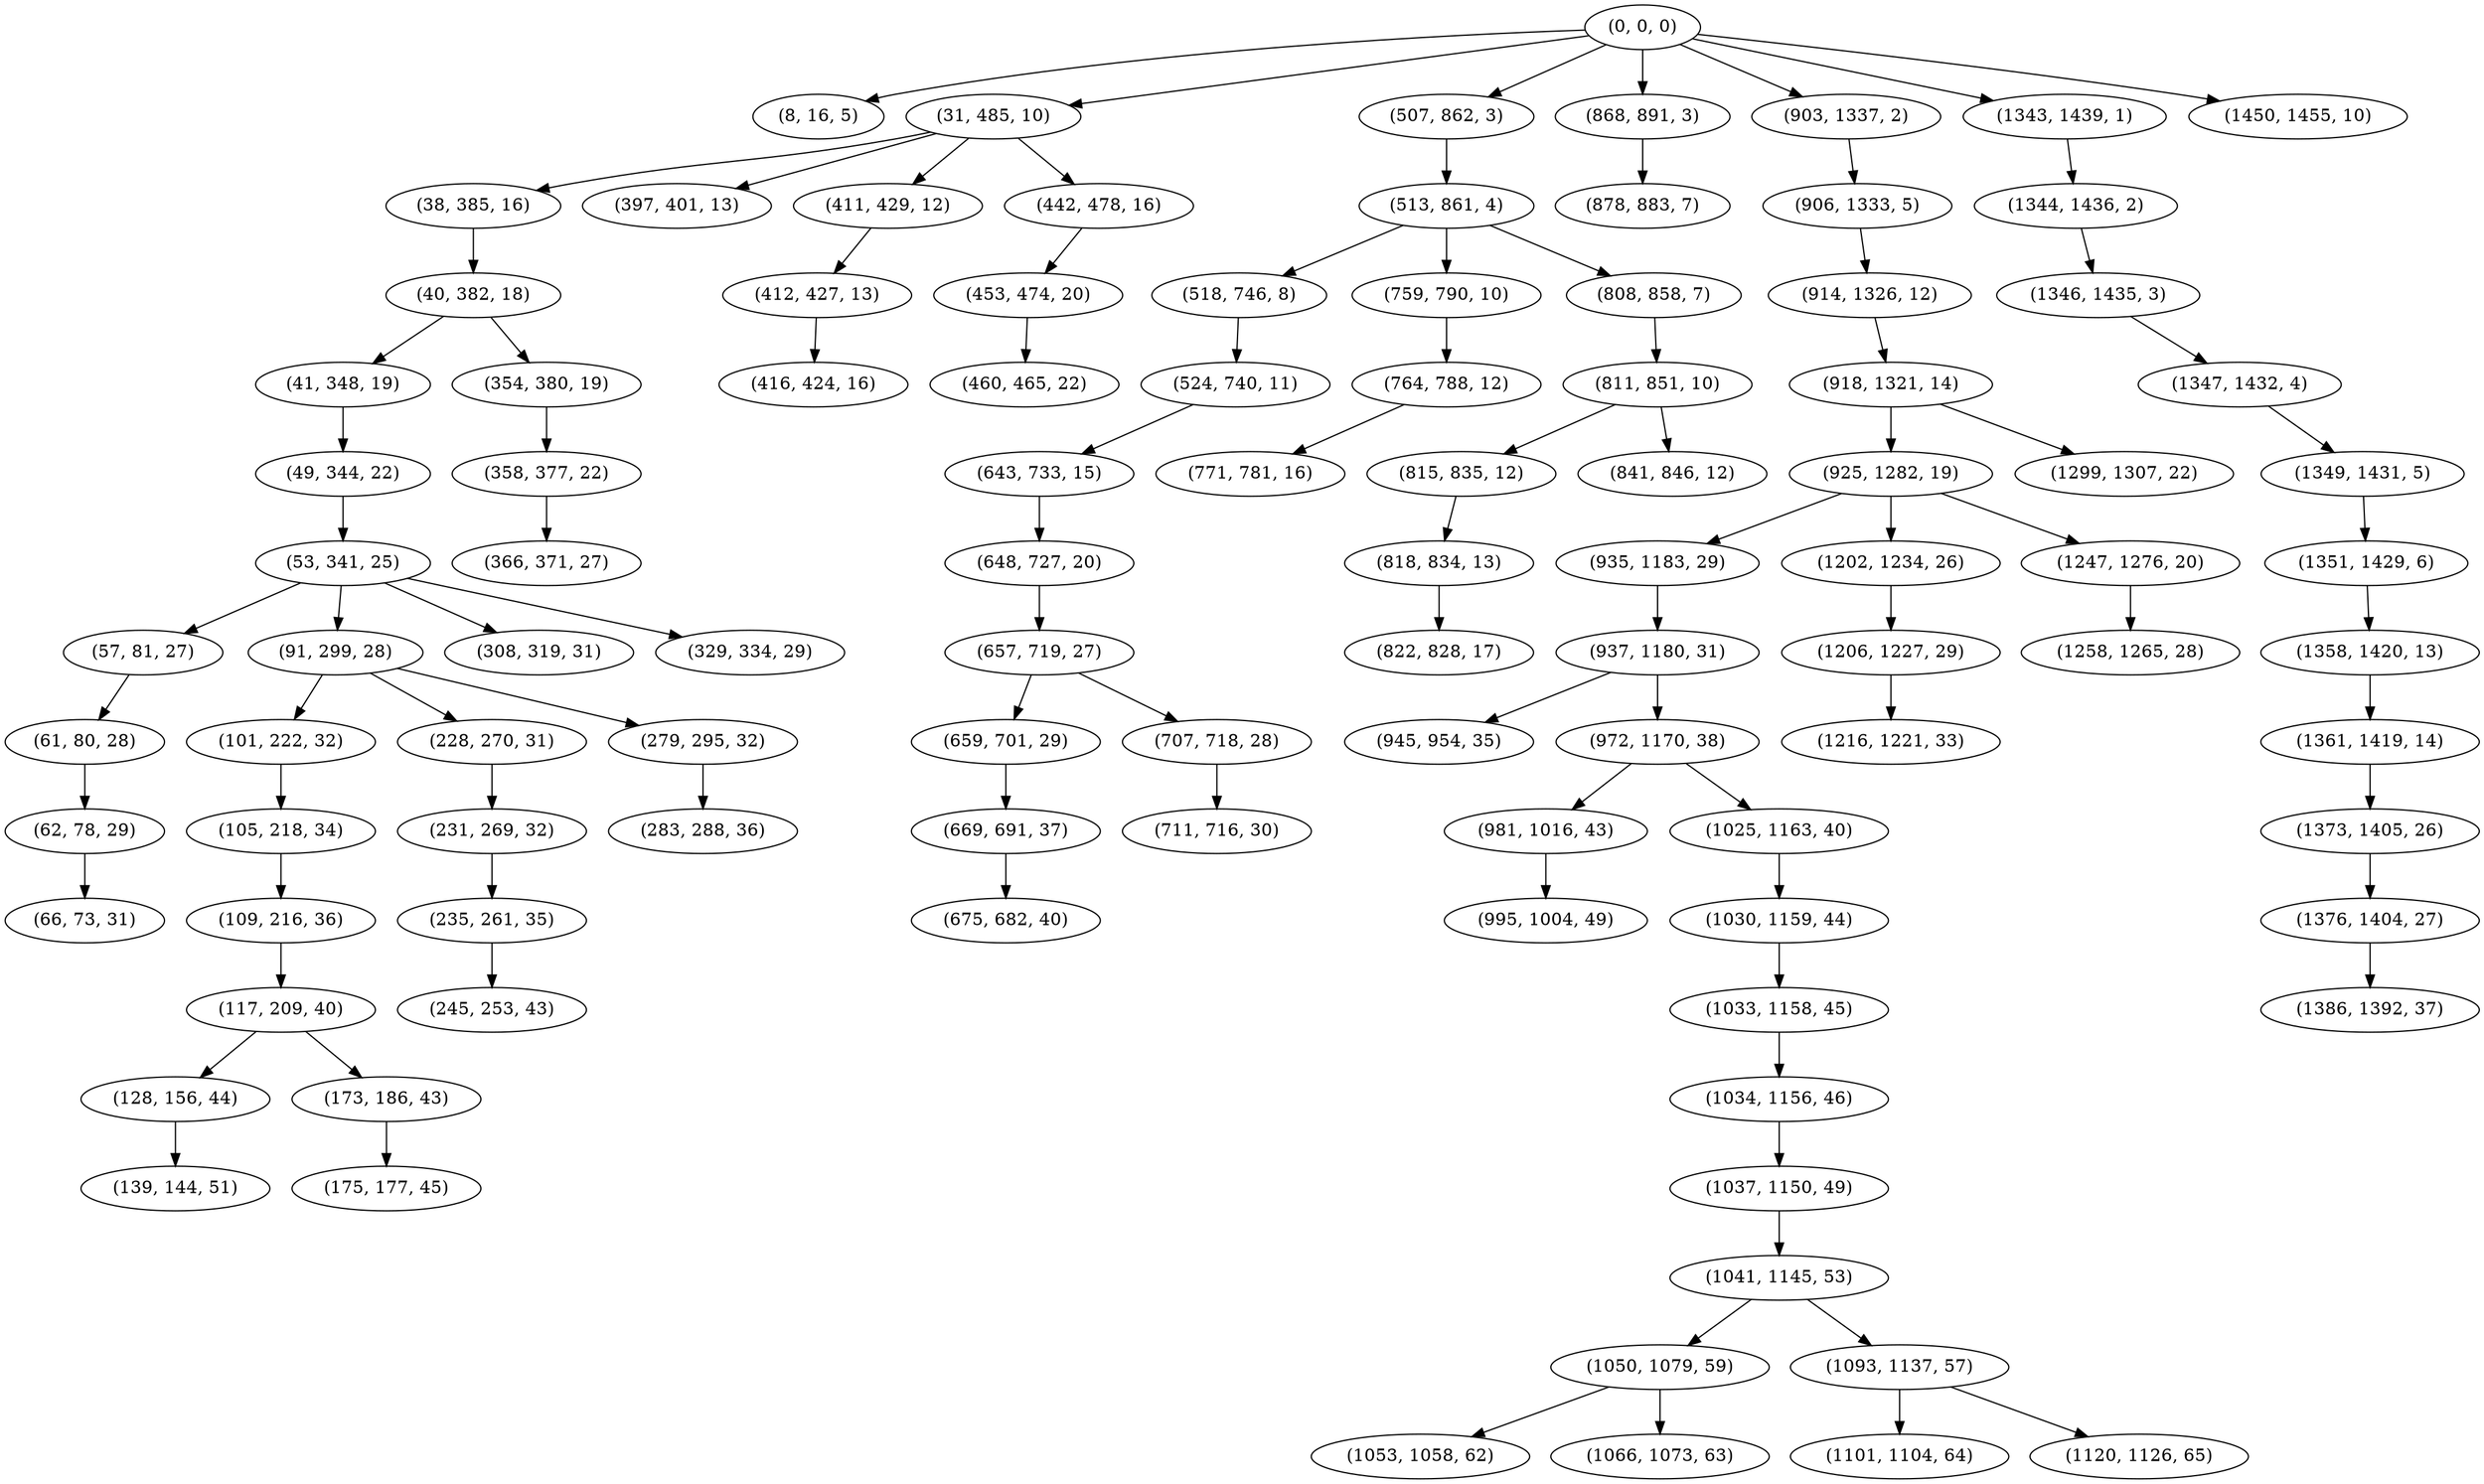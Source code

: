 digraph tree {
    "(0, 0, 0)";
    "(8, 16, 5)";
    "(31, 485, 10)";
    "(38, 385, 16)";
    "(40, 382, 18)";
    "(41, 348, 19)";
    "(49, 344, 22)";
    "(53, 341, 25)";
    "(57, 81, 27)";
    "(61, 80, 28)";
    "(62, 78, 29)";
    "(66, 73, 31)";
    "(91, 299, 28)";
    "(101, 222, 32)";
    "(105, 218, 34)";
    "(109, 216, 36)";
    "(117, 209, 40)";
    "(128, 156, 44)";
    "(139, 144, 51)";
    "(173, 186, 43)";
    "(175, 177, 45)";
    "(228, 270, 31)";
    "(231, 269, 32)";
    "(235, 261, 35)";
    "(245, 253, 43)";
    "(279, 295, 32)";
    "(283, 288, 36)";
    "(308, 319, 31)";
    "(329, 334, 29)";
    "(354, 380, 19)";
    "(358, 377, 22)";
    "(366, 371, 27)";
    "(397, 401, 13)";
    "(411, 429, 12)";
    "(412, 427, 13)";
    "(416, 424, 16)";
    "(442, 478, 16)";
    "(453, 474, 20)";
    "(460, 465, 22)";
    "(507, 862, 3)";
    "(513, 861, 4)";
    "(518, 746, 8)";
    "(524, 740, 11)";
    "(643, 733, 15)";
    "(648, 727, 20)";
    "(657, 719, 27)";
    "(659, 701, 29)";
    "(669, 691, 37)";
    "(675, 682, 40)";
    "(707, 718, 28)";
    "(711, 716, 30)";
    "(759, 790, 10)";
    "(764, 788, 12)";
    "(771, 781, 16)";
    "(808, 858, 7)";
    "(811, 851, 10)";
    "(815, 835, 12)";
    "(818, 834, 13)";
    "(822, 828, 17)";
    "(841, 846, 12)";
    "(868, 891, 3)";
    "(878, 883, 7)";
    "(903, 1337, 2)";
    "(906, 1333, 5)";
    "(914, 1326, 12)";
    "(918, 1321, 14)";
    "(925, 1282, 19)";
    "(935, 1183, 29)";
    "(937, 1180, 31)";
    "(945, 954, 35)";
    "(972, 1170, 38)";
    "(981, 1016, 43)";
    "(995, 1004, 49)";
    "(1025, 1163, 40)";
    "(1030, 1159, 44)";
    "(1033, 1158, 45)";
    "(1034, 1156, 46)";
    "(1037, 1150, 49)";
    "(1041, 1145, 53)";
    "(1050, 1079, 59)";
    "(1053, 1058, 62)";
    "(1066, 1073, 63)";
    "(1093, 1137, 57)";
    "(1101, 1104, 64)";
    "(1120, 1126, 65)";
    "(1202, 1234, 26)";
    "(1206, 1227, 29)";
    "(1216, 1221, 33)";
    "(1247, 1276, 20)";
    "(1258, 1265, 28)";
    "(1299, 1307, 22)";
    "(1343, 1439, 1)";
    "(1344, 1436, 2)";
    "(1346, 1435, 3)";
    "(1347, 1432, 4)";
    "(1349, 1431, 5)";
    "(1351, 1429, 6)";
    "(1358, 1420, 13)";
    "(1361, 1419, 14)";
    "(1373, 1405, 26)";
    "(1376, 1404, 27)";
    "(1386, 1392, 37)";
    "(1450, 1455, 10)";
    "(0, 0, 0)" -> "(8, 16, 5)";
    "(0, 0, 0)" -> "(31, 485, 10)";
    "(0, 0, 0)" -> "(507, 862, 3)";
    "(0, 0, 0)" -> "(868, 891, 3)";
    "(0, 0, 0)" -> "(903, 1337, 2)";
    "(0, 0, 0)" -> "(1343, 1439, 1)";
    "(0, 0, 0)" -> "(1450, 1455, 10)";
    "(31, 485, 10)" -> "(38, 385, 16)";
    "(31, 485, 10)" -> "(397, 401, 13)";
    "(31, 485, 10)" -> "(411, 429, 12)";
    "(31, 485, 10)" -> "(442, 478, 16)";
    "(38, 385, 16)" -> "(40, 382, 18)";
    "(40, 382, 18)" -> "(41, 348, 19)";
    "(40, 382, 18)" -> "(354, 380, 19)";
    "(41, 348, 19)" -> "(49, 344, 22)";
    "(49, 344, 22)" -> "(53, 341, 25)";
    "(53, 341, 25)" -> "(57, 81, 27)";
    "(53, 341, 25)" -> "(91, 299, 28)";
    "(53, 341, 25)" -> "(308, 319, 31)";
    "(53, 341, 25)" -> "(329, 334, 29)";
    "(57, 81, 27)" -> "(61, 80, 28)";
    "(61, 80, 28)" -> "(62, 78, 29)";
    "(62, 78, 29)" -> "(66, 73, 31)";
    "(91, 299, 28)" -> "(101, 222, 32)";
    "(91, 299, 28)" -> "(228, 270, 31)";
    "(91, 299, 28)" -> "(279, 295, 32)";
    "(101, 222, 32)" -> "(105, 218, 34)";
    "(105, 218, 34)" -> "(109, 216, 36)";
    "(109, 216, 36)" -> "(117, 209, 40)";
    "(117, 209, 40)" -> "(128, 156, 44)";
    "(117, 209, 40)" -> "(173, 186, 43)";
    "(128, 156, 44)" -> "(139, 144, 51)";
    "(173, 186, 43)" -> "(175, 177, 45)";
    "(228, 270, 31)" -> "(231, 269, 32)";
    "(231, 269, 32)" -> "(235, 261, 35)";
    "(235, 261, 35)" -> "(245, 253, 43)";
    "(279, 295, 32)" -> "(283, 288, 36)";
    "(354, 380, 19)" -> "(358, 377, 22)";
    "(358, 377, 22)" -> "(366, 371, 27)";
    "(411, 429, 12)" -> "(412, 427, 13)";
    "(412, 427, 13)" -> "(416, 424, 16)";
    "(442, 478, 16)" -> "(453, 474, 20)";
    "(453, 474, 20)" -> "(460, 465, 22)";
    "(507, 862, 3)" -> "(513, 861, 4)";
    "(513, 861, 4)" -> "(518, 746, 8)";
    "(513, 861, 4)" -> "(759, 790, 10)";
    "(513, 861, 4)" -> "(808, 858, 7)";
    "(518, 746, 8)" -> "(524, 740, 11)";
    "(524, 740, 11)" -> "(643, 733, 15)";
    "(643, 733, 15)" -> "(648, 727, 20)";
    "(648, 727, 20)" -> "(657, 719, 27)";
    "(657, 719, 27)" -> "(659, 701, 29)";
    "(657, 719, 27)" -> "(707, 718, 28)";
    "(659, 701, 29)" -> "(669, 691, 37)";
    "(669, 691, 37)" -> "(675, 682, 40)";
    "(707, 718, 28)" -> "(711, 716, 30)";
    "(759, 790, 10)" -> "(764, 788, 12)";
    "(764, 788, 12)" -> "(771, 781, 16)";
    "(808, 858, 7)" -> "(811, 851, 10)";
    "(811, 851, 10)" -> "(815, 835, 12)";
    "(811, 851, 10)" -> "(841, 846, 12)";
    "(815, 835, 12)" -> "(818, 834, 13)";
    "(818, 834, 13)" -> "(822, 828, 17)";
    "(868, 891, 3)" -> "(878, 883, 7)";
    "(903, 1337, 2)" -> "(906, 1333, 5)";
    "(906, 1333, 5)" -> "(914, 1326, 12)";
    "(914, 1326, 12)" -> "(918, 1321, 14)";
    "(918, 1321, 14)" -> "(925, 1282, 19)";
    "(918, 1321, 14)" -> "(1299, 1307, 22)";
    "(925, 1282, 19)" -> "(935, 1183, 29)";
    "(925, 1282, 19)" -> "(1202, 1234, 26)";
    "(925, 1282, 19)" -> "(1247, 1276, 20)";
    "(935, 1183, 29)" -> "(937, 1180, 31)";
    "(937, 1180, 31)" -> "(945, 954, 35)";
    "(937, 1180, 31)" -> "(972, 1170, 38)";
    "(972, 1170, 38)" -> "(981, 1016, 43)";
    "(972, 1170, 38)" -> "(1025, 1163, 40)";
    "(981, 1016, 43)" -> "(995, 1004, 49)";
    "(1025, 1163, 40)" -> "(1030, 1159, 44)";
    "(1030, 1159, 44)" -> "(1033, 1158, 45)";
    "(1033, 1158, 45)" -> "(1034, 1156, 46)";
    "(1034, 1156, 46)" -> "(1037, 1150, 49)";
    "(1037, 1150, 49)" -> "(1041, 1145, 53)";
    "(1041, 1145, 53)" -> "(1050, 1079, 59)";
    "(1041, 1145, 53)" -> "(1093, 1137, 57)";
    "(1050, 1079, 59)" -> "(1053, 1058, 62)";
    "(1050, 1079, 59)" -> "(1066, 1073, 63)";
    "(1093, 1137, 57)" -> "(1101, 1104, 64)";
    "(1093, 1137, 57)" -> "(1120, 1126, 65)";
    "(1202, 1234, 26)" -> "(1206, 1227, 29)";
    "(1206, 1227, 29)" -> "(1216, 1221, 33)";
    "(1247, 1276, 20)" -> "(1258, 1265, 28)";
    "(1343, 1439, 1)" -> "(1344, 1436, 2)";
    "(1344, 1436, 2)" -> "(1346, 1435, 3)";
    "(1346, 1435, 3)" -> "(1347, 1432, 4)";
    "(1347, 1432, 4)" -> "(1349, 1431, 5)";
    "(1349, 1431, 5)" -> "(1351, 1429, 6)";
    "(1351, 1429, 6)" -> "(1358, 1420, 13)";
    "(1358, 1420, 13)" -> "(1361, 1419, 14)";
    "(1361, 1419, 14)" -> "(1373, 1405, 26)";
    "(1373, 1405, 26)" -> "(1376, 1404, 27)";
    "(1376, 1404, 27)" -> "(1386, 1392, 37)";
}
